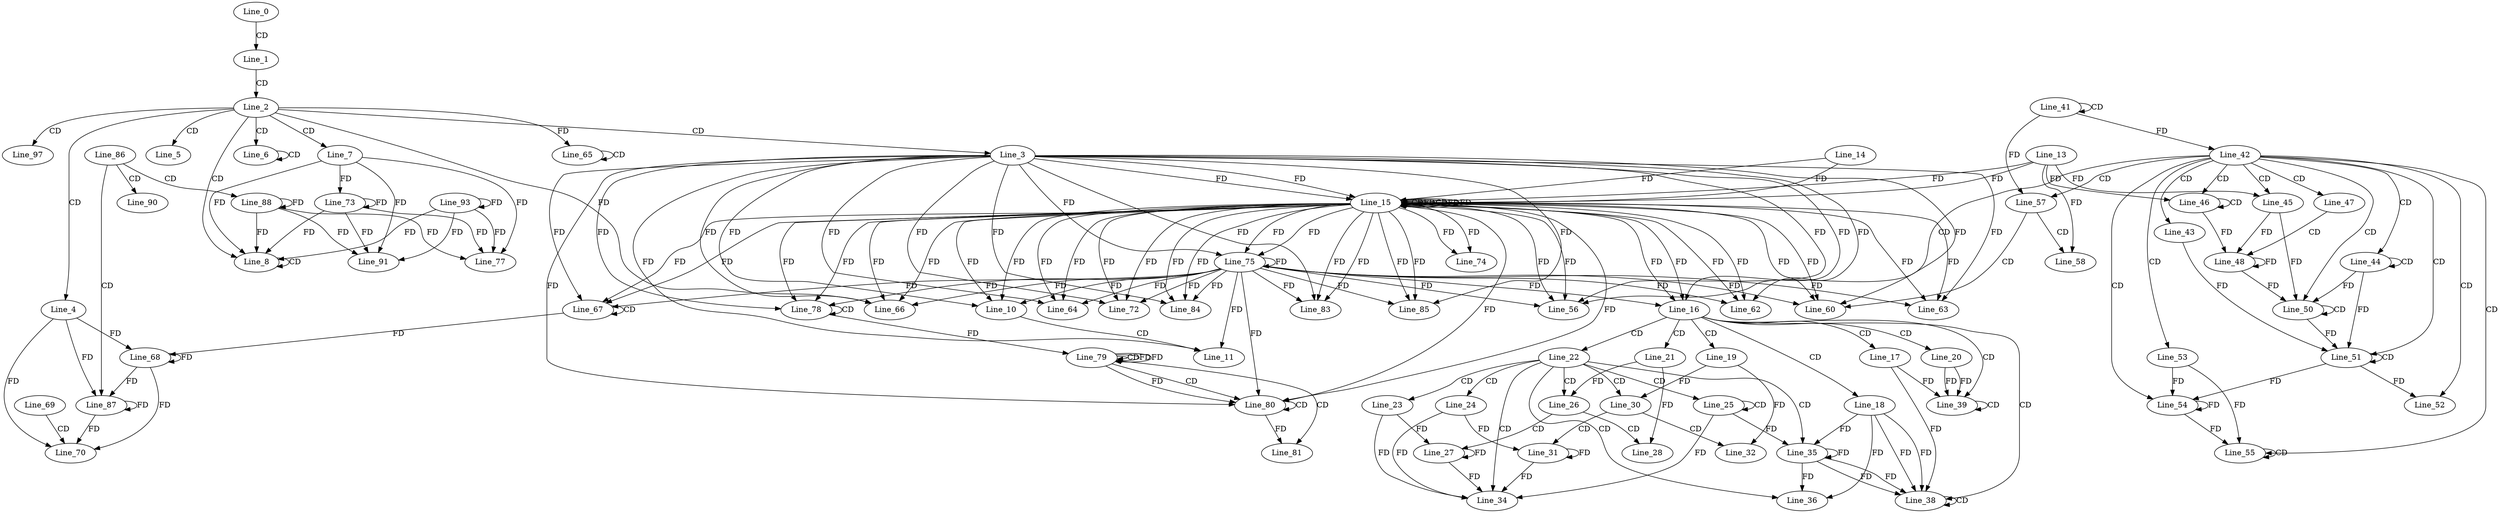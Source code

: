 digraph G {
  Line_0;
  Line_1;
  Line_2;
  Line_3;
  Line_4;
  Line_5;
  Line_6;
  Line_6;
  Line_7;
  Line_8;
  Line_10;
  Line_11;
  Line_14;
  Line_15;
  Line_15;
  Line_13;
  Line_15;
  Line_15;
  Line_15;
  Line_16;
  Line_17;
  Line_18;
  Line_19;
  Line_20;
  Line_21;
  Line_22;
  Line_23;
  Line_24;
  Line_25;
  Line_25;
  Line_26;
  Line_27;
  Line_28;
  Line_30;
  Line_31;
  Line_32;
  Line_34;
  Line_35;
  Line_35;
  Line_36;
  Line_38;
  Line_38;
  Line_39;
  Line_39;
  Line_41;
  Line_41;
  Line_42;
  Line_42;
  Line_43;
  Line_44;
  Line_44;
  Line_45;
  Line_45;
  Line_46;
  Line_46;
  Line_47;
  Line_48;
  Line_48;
  Line_50;
  Line_50;
  Line_51;
  Line_51;
  Line_52;
  Line_53;
  Line_54;
  Line_54;
  Line_55;
  Line_55;
  Line_56;
  Line_57;
  Line_57;
  Line_58;
  Line_58;
  Line_58;
  Line_58;
  Line_60;
  Line_62;
  Line_63;
  Line_64;
  Line_65;
  Line_65;
  Line_65;
  Line_66;
  Line_66;
  Line_67;
  Line_67;
  Line_68;
  Line_68;
  Line_69;
  Line_70;
  Line_70;
  Line_72;
  Line_73;
  Line_74;
  Line_75;
  Line_77;
  Line_78;
  Line_78;
  Line_78;
  Line_79;
  Line_79;
  Line_79;
  Line_80;
  Line_80;
  Line_81;
  Line_83;
  Line_84;
  Line_85;
  Line_86;
  Line_87;
  Line_88;
  Line_90;
  Line_91;
  Line_93;
  Line_97;
  Line_0 -> Line_1 [ label="CD" ];
  Line_1 -> Line_2 [ label="CD" ];
  Line_2 -> Line_3 [ label="CD" ];
  Line_2 -> Line_4 [ label="CD" ];
  Line_2 -> Line_5 [ label="CD" ];
  Line_2 -> Line_6 [ label="CD" ];
  Line_6 -> Line_6 [ label="CD" ];
  Line_2 -> Line_7 [ label="CD" ];
  Line_2 -> Line_8 [ label="CD" ];
  Line_8 -> Line_8 [ label="CD" ];
  Line_7 -> Line_8 [ label="FD" ];
  Line_3 -> Line_10 [ label="FD" ];
  Line_10 -> Line_11 [ label="CD" ];
  Line_3 -> Line_11 [ label="FD" ];
  Line_14 -> Line_15 [ label="FD" ];
  Line_15 -> Line_15 [ label="CD" ];
  Line_15 -> Line_15 [ label="FD" ];
  Line_3 -> Line_15 [ label="FD" ];
  Line_13 -> Line_15 [ label="FD" ];
  Line_14 -> Line_15 [ label="FD" ];
  Line_15 -> Line_15 [ label="CD" ];
  Line_15 -> Line_15 [ label="FD" ];
  Line_15 -> Line_15 [ label="FD" ];
  Line_3 -> Line_15 [ label="FD" ];
  Line_13 -> Line_15 [ label="FD" ];
  Line_15 -> Line_16 [ label="FD" ];
  Line_15 -> Line_16 [ label="FD" ];
  Line_3 -> Line_16 [ label="FD" ];
  Line_16 -> Line_17 [ label="CD" ];
  Line_16 -> Line_18 [ label="CD" ];
  Line_16 -> Line_19 [ label="CD" ];
  Line_16 -> Line_20 [ label="CD" ];
  Line_16 -> Line_21 [ label="CD" ];
  Line_16 -> Line_22 [ label="CD" ];
  Line_22 -> Line_23 [ label="CD" ];
  Line_22 -> Line_24 [ label="CD" ];
  Line_22 -> Line_25 [ label="CD" ];
  Line_25 -> Line_25 [ label="CD" ];
  Line_22 -> Line_26 [ label="CD" ];
  Line_21 -> Line_26 [ label="FD" ];
  Line_26 -> Line_27 [ label="CD" ];
  Line_23 -> Line_27 [ label="FD" ];
  Line_27 -> Line_27 [ label="FD" ];
  Line_26 -> Line_28 [ label="CD" ];
  Line_21 -> Line_28 [ label="FD" ];
  Line_22 -> Line_30 [ label="CD" ];
  Line_19 -> Line_30 [ label="FD" ];
  Line_30 -> Line_31 [ label="CD" ];
  Line_24 -> Line_31 [ label="FD" ];
  Line_31 -> Line_31 [ label="FD" ];
  Line_30 -> Line_32 [ label="CD" ];
  Line_19 -> Line_32 [ label="FD" ];
  Line_22 -> Line_34 [ label="CD" ];
  Line_25 -> Line_34 [ label="FD" ];
  Line_23 -> Line_34 [ label="FD" ];
  Line_27 -> Line_34 [ label="FD" ];
  Line_24 -> Line_34 [ label="FD" ];
  Line_31 -> Line_34 [ label="FD" ];
  Line_22 -> Line_35 [ label="CD" ];
  Line_18 -> Line_35 [ label="FD" ];
  Line_35 -> Line_35 [ label="FD" ];
  Line_25 -> Line_35 [ label="FD" ];
  Line_22 -> Line_36 [ label="CD" ];
  Line_18 -> Line_36 [ label="FD" ];
  Line_35 -> Line_36 [ label="FD" ];
  Line_16 -> Line_38 [ label="CD" ];
  Line_18 -> Line_38 [ label="FD" ];
  Line_35 -> Line_38 [ label="FD" ];
  Line_38 -> Line_38 [ label="CD" ];
  Line_17 -> Line_38 [ label="FD" ];
  Line_18 -> Line_38 [ label="FD" ];
  Line_35 -> Line_38 [ label="FD" ];
  Line_16 -> Line_39 [ label="CD" ];
  Line_20 -> Line_39 [ label="FD" ];
  Line_39 -> Line_39 [ label="CD" ];
  Line_17 -> Line_39 [ label="FD" ];
  Line_20 -> Line_39 [ label="FD" ];
  Line_41 -> Line_41 [ label="CD" ];
  Line_41 -> Line_42 [ label="FD" ];
  Line_42 -> Line_43 [ label="CD" ];
  Line_42 -> Line_44 [ label="CD" ];
  Line_44 -> Line_44 [ label="CD" ];
  Line_42 -> Line_45 [ label="CD" ];
  Line_13 -> Line_45 [ label="FD" ];
  Line_42 -> Line_46 [ label="CD" ];
  Line_46 -> Line_46 [ label="CD" ];
  Line_13 -> Line_46 [ label="FD" ];
  Line_42 -> Line_47 [ label="CD" ];
  Line_47 -> Line_48 [ label="CD" ];
  Line_45 -> Line_48 [ label="FD" ];
  Line_48 -> Line_48 [ label="FD" ];
  Line_46 -> Line_48 [ label="FD" ];
  Line_42 -> Line_50 [ label="CD" ];
  Line_50 -> Line_50 [ label="CD" ];
  Line_44 -> Line_50 [ label="FD" ];
  Line_45 -> Line_50 [ label="FD" ];
  Line_48 -> Line_50 [ label="FD" ];
  Line_42 -> Line_51 [ label="CD" ];
  Line_51 -> Line_51 [ label="CD" ];
  Line_44 -> Line_51 [ label="FD" ];
  Line_50 -> Line_51 [ label="FD" ];
  Line_43 -> Line_51 [ label="FD" ];
  Line_42 -> Line_52 [ label="CD" ];
  Line_51 -> Line_52 [ label="FD" ];
  Line_42 -> Line_53 [ label="CD" ];
  Line_42 -> Line_54 [ label="CD" ];
  Line_53 -> Line_54 [ label="FD" ];
  Line_54 -> Line_54 [ label="FD" ];
  Line_51 -> Line_54 [ label="FD" ];
  Line_42 -> Line_55 [ label="CD" ];
  Line_55 -> Line_55 [ label="CD" ];
  Line_53 -> Line_55 [ label="FD" ];
  Line_54 -> Line_55 [ label="FD" ];
  Line_42 -> Line_56 [ label="CD" ];
  Line_15 -> Line_56 [ label="FD" ];
  Line_15 -> Line_56 [ label="FD" ];
  Line_3 -> Line_56 [ label="FD" ];
  Line_42 -> Line_57 [ label="CD" ];
  Line_41 -> Line_57 [ label="FD" ];
  Line_57 -> Line_58 [ label="CD" ];
  Line_13 -> Line_58 [ label="FD" ];
  Line_57 -> Line_60 [ label="CD" ];
  Line_15 -> Line_60 [ label="FD" ];
  Line_15 -> Line_60 [ label="FD" ];
  Line_3 -> Line_60 [ label="FD" ];
  Line_15 -> Line_62 [ label="FD" ];
  Line_15 -> Line_62 [ label="FD" ];
  Line_3 -> Line_62 [ label="FD" ];
  Line_15 -> Line_63 [ label="FD" ];
  Line_15 -> Line_63 [ label="FD" ];
  Line_3 -> Line_63 [ label="FD" ];
  Line_15 -> Line_64 [ label="FD" ];
  Line_15 -> Line_64 [ label="FD" ];
  Line_3 -> Line_64 [ label="FD" ];
  Line_65 -> Line_65 [ label="CD" ];
  Line_2 -> Line_65 [ label="FD" ];
  Line_2 -> Line_66 [ label="FD" ];
  Line_15 -> Line_66 [ label="FD" ];
  Line_15 -> Line_66 [ label="FD" ];
  Line_3 -> Line_66 [ label="FD" ];
  Line_67 -> Line_67 [ label="CD" ];
  Line_15 -> Line_67 [ label="FD" ];
  Line_15 -> Line_67 [ label="FD" ];
  Line_3 -> Line_67 [ label="FD" ];
  Line_68 -> Line_68 [ label="FD" ];
  Line_4 -> Line_68 [ label="FD" ];
  Line_67 -> Line_68 [ label="FD" ];
  Line_69 -> Line_70 [ label="CD" ];
  Line_68 -> Line_70 [ label="FD" ];
  Line_4 -> Line_70 [ label="FD" ];
  Line_15 -> Line_72 [ label="FD" ];
  Line_15 -> Line_72 [ label="FD" ];
  Line_3 -> Line_72 [ label="FD" ];
  Line_73 -> Line_73 [ label="FD" ];
  Line_7 -> Line_73 [ label="FD" ];
  Line_15 -> Line_74 [ label="FD" ];
  Line_15 -> Line_74 [ label="FD" ];
  Line_15 -> Line_75 [ label="FD" ];
  Line_15 -> Line_75 [ label="FD" ];
  Line_75 -> Line_75 [ label="FD" ];
  Line_3 -> Line_75 [ label="FD" ];
  Line_73 -> Line_77 [ label="FD" ];
  Line_7 -> Line_77 [ label="FD" ];
  Line_78 -> Line_78 [ label="CD" ];
  Line_15 -> Line_78 [ label="FD" ];
  Line_15 -> Line_78 [ label="FD" ];
  Line_75 -> Line_78 [ label="FD" ];
  Line_3 -> Line_78 [ label="FD" ];
  Line_78 -> Line_79 [ label="FD" ];
  Line_79 -> Line_79 [ label="CD" ];
  Line_79 -> Line_79 [ label="FD" ];
  Line_79 -> Line_80 [ label="CD" ];
  Line_80 -> Line_80 [ label="CD" ];
  Line_15 -> Line_80 [ label="FD" ];
  Line_15 -> Line_80 [ label="FD" ];
  Line_75 -> Line_80 [ label="FD" ];
  Line_3 -> Line_80 [ label="FD" ];
  Line_79 -> Line_80 [ label="FD" ];
  Line_79 -> Line_81 [ label="CD" ];
  Line_80 -> Line_81 [ label="FD" ];
  Line_15 -> Line_83 [ label="FD" ];
  Line_15 -> Line_83 [ label="FD" ];
  Line_75 -> Line_83 [ label="FD" ];
  Line_3 -> Line_83 [ label="FD" ];
  Line_15 -> Line_84 [ label="FD" ];
  Line_15 -> Line_84 [ label="FD" ];
  Line_75 -> Line_84 [ label="FD" ];
  Line_3 -> Line_84 [ label="FD" ];
  Line_15 -> Line_85 [ label="FD" ];
  Line_15 -> Line_85 [ label="FD" ];
  Line_75 -> Line_85 [ label="FD" ];
  Line_3 -> Line_85 [ label="FD" ];
  Line_86 -> Line_87 [ label="CD" ];
  Line_68 -> Line_87 [ label="FD" ];
  Line_87 -> Line_87 [ label="FD" ];
  Line_4 -> Line_87 [ label="FD" ];
  Line_86 -> Line_88 [ label="CD" ];
  Line_88 -> Line_88 [ label="FD" ];
  Line_86 -> Line_90 [ label="CD" ];
  Line_73 -> Line_91 [ label="FD" ];
  Line_88 -> Line_91 [ label="FD" ];
  Line_7 -> Line_91 [ label="FD" ];
  Line_93 -> Line_93 [ label="FD" ];
  Line_2 -> Line_97 [ label="CD" ];
  Line_73 -> Line_8 [ label="FD" ];
  Line_88 -> Line_8 [ label="FD" ];
  Line_93 -> Line_8 [ label="FD" ];
  Line_15 -> Line_10 [ label="FD" ];
  Line_15 -> Line_10 [ label="FD" ];
  Line_75 -> Line_10 [ label="FD" ];
  Line_75 -> Line_11 [ label="FD" ];
  Line_75 -> Line_16 [ label="FD" ];
  Line_75 -> Line_56 [ label="FD" ];
  Line_75 -> Line_60 [ label="FD" ];
  Line_75 -> Line_62 [ label="FD" ];
  Line_75 -> Line_63 [ label="FD" ];
  Line_75 -> Line_64 [ label="FD" ];
  Line_75 -> Line_66 [ label="FD" ];
  Line_75 -> Line_67 [ label="FD" ];
  Line_87 -> Line_70 [ label="FD" ];
  Line_75 -> Line_72 [ label="FD" ];
  Line_88 -> Line_77 [ label="FD" ];
  Line_93 -> Line_77 [ label="FD" ];
  Line_93 -> Line_91 [ label="FD" ];
  Line_79 -> Line_79 [ label="FD" ];
}
